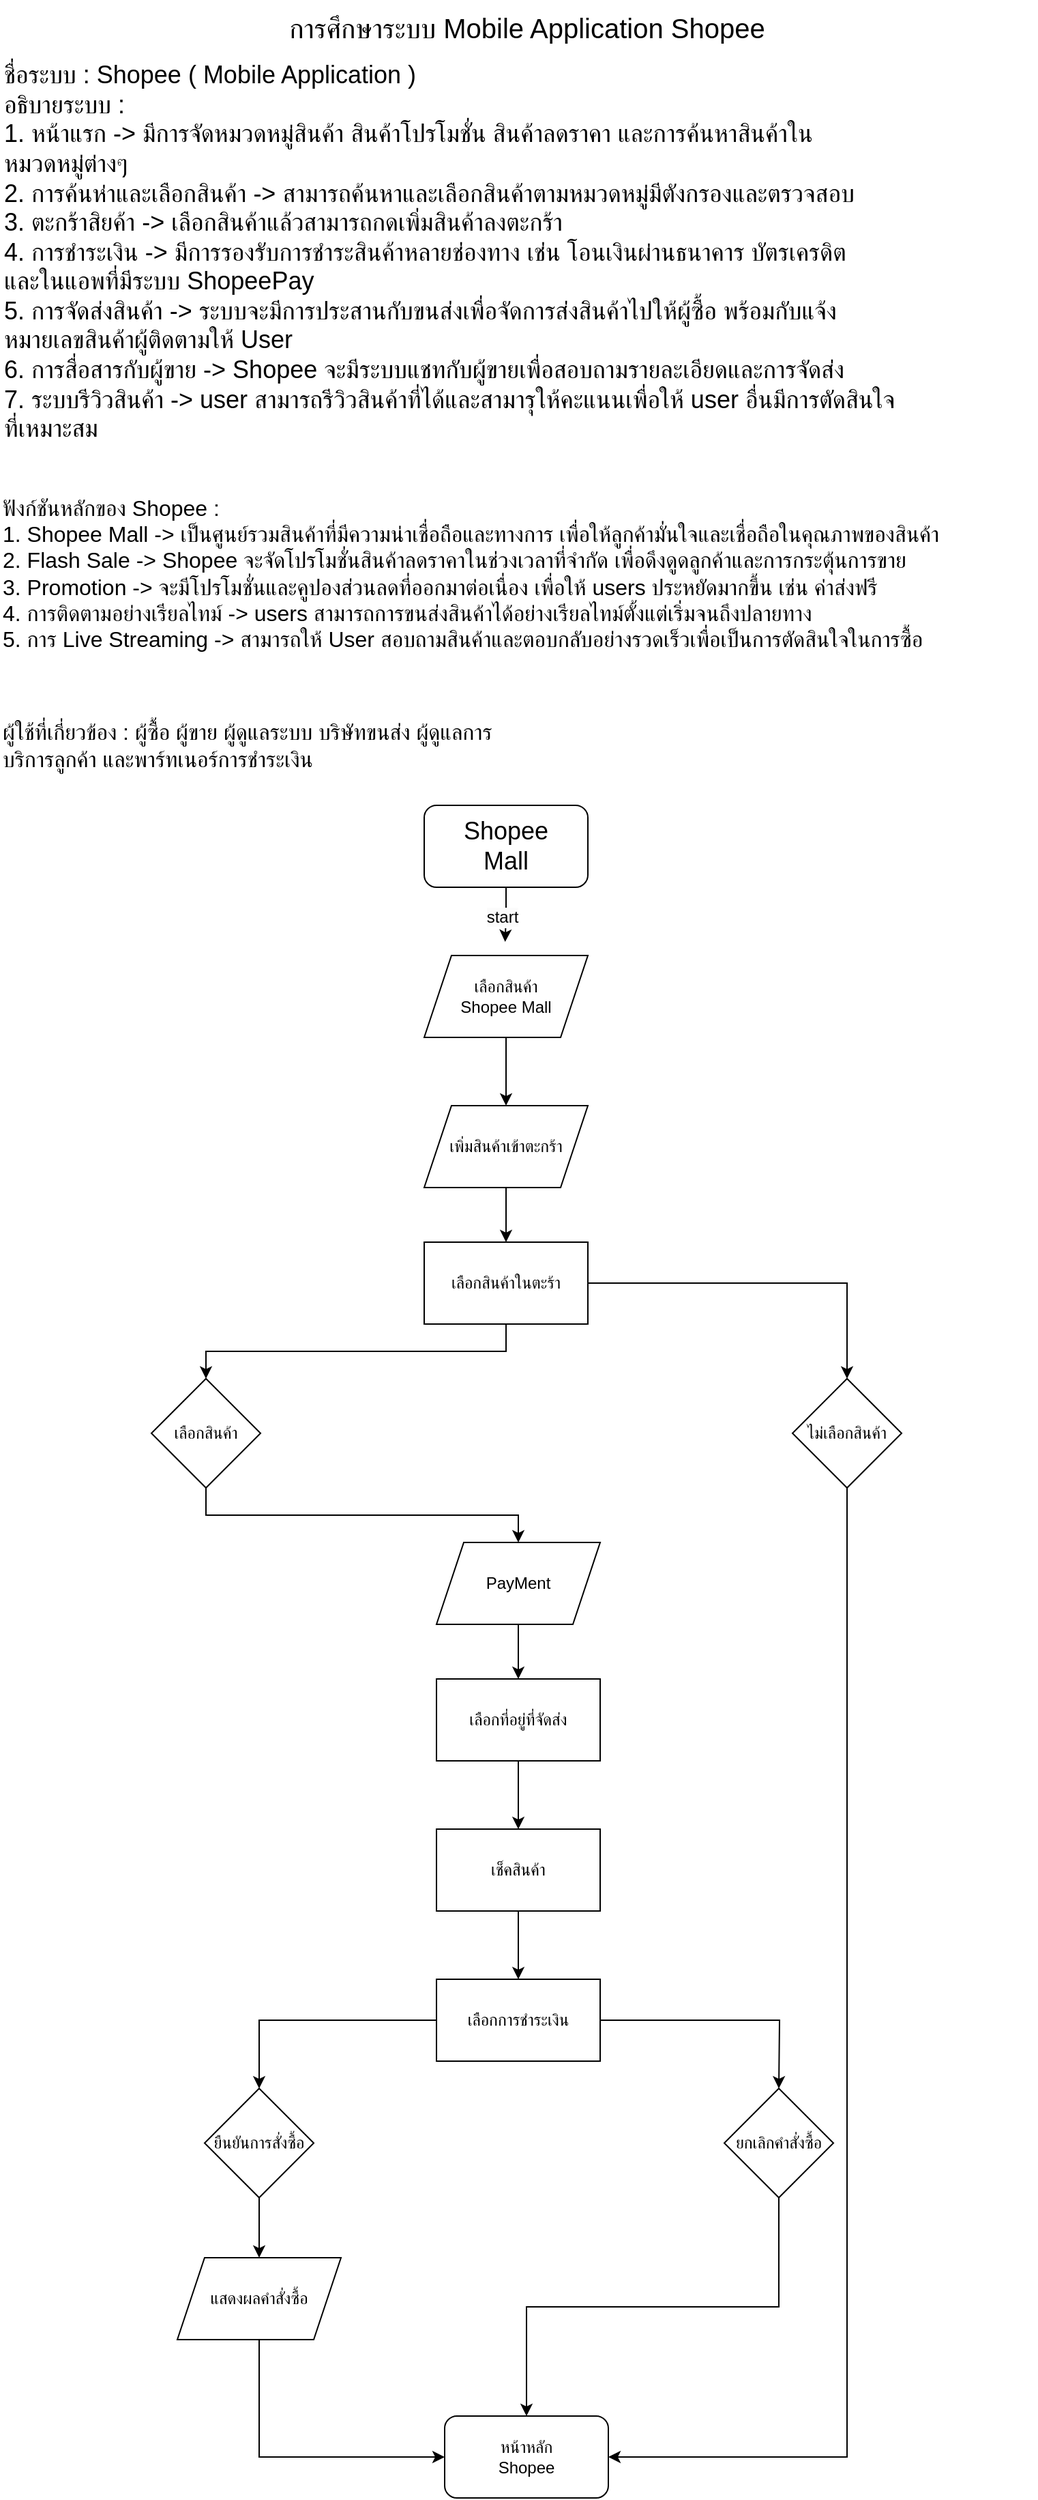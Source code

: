 <mxfile version="24.8.4">
  <diagram id="C5RBs43oDa-KdzZeNtuy" name="Page-1">
    <mxGraphModel dx="4879" dy="2562" grid="1" gridSize="10" guides="1" tooltips="1" connect="1" arrows="1" fold="1" page="1" pageScale="1" pageWidth="827" pageHeight="1169" math="0" shadow="0">
      <root>
        <mxCell id="WIyWlLk6GJQsqaUBKTNV-0" />
        <mxCell id="WIyWlLk6GJQsqaUBKTNV-1" parent="WIyWlLk6GJQsqaUBKTNV-0" />
        <mxCell id="IWsq-w6aN-Cc4aFQA8iG-22" value="การศึกษาระบบ Mobile Application Shopee" style="text;html=1;align=center;verticalAlign=middle;resizable=0;points=[];autosize=1;strokeColor=none;fillColor=none;fontSize=20;" vertex="1" parent="WIyWlLk6GJQsqaUBKTNV-1">
          <mxGeometry x="-1430" y="-1130" width="390" height="40" as="geometry" />
        </mxCell>
        <mxCell id="IWsq-w6aN-Cc4aFQA8iG-23" value="ชื่อระบบ : Shopee ( Mobile Application )&lt;div style=&quot;font-size: 18px;&quot;&gt;อธิบายระบบ :&amp;nbsp;&lt;/div&gt;&lt;div style=&quot;font-size: 18px;&quot;&gt;1. หน้าแรก -&amp;gt; มีการจัดหมวดหมู่สินค้า สินค้าโปรโมชั่น สินค้าลดราคา และการค้นหาสินค้าใน&lt;/div&gt;&lt;div style=&quot;font-size: 18px;&quot;&gt;หมวดหมู่ต่างๆ&lt;/div&gt;&lt;div style=&quot;font-size: 18px;&quot;&gt;2. การค้นห่าและเลือกสินค้า -&amp;gt; สามารถค้นหาและเลือกสินค้าตามหมวดหมู่มีตังกรองและตรวจสอบ&lt;/div&gt;&lt;div style=&quot;font-size: 18px;&quot;&gt;3. ตะกร้าสิยค้า -&amp;gt; เลือกสินค้าแล้วสามารถกดเพิ่มสินค้าลงตะกร้า&lt;/div&gt;&lt;div style=&quot;font-size: 18px;&quot;&gt;4. การชำระเงิน -&amp;gt; มีการรองรับการชำระสินค้าหลายช่องทาง เช่น โอนเงินผ่านธนาคาร บัตรเครดิต&amp;nbsp;&lt;/div&gt;&lt;div style=&quot;font-size: 18px;&quot;&gt;และในแอพที่มีระบบ ShopeePay&lt;/div&gt;&lt;div style=&quot;font-size: 18px;&quot;&gt;5. การจัดส่งสินค้า -&amp;gt; ระบบจะมีการประสานกับขนส่งเพื่อจัดการส่งสินค้าไปให้ผู้ซื้อ พร้อมกับแจ้ง&lt;/div&gt;&lt;div style=&quot;font-size: 18px;&quot;&gt;หมายเลขสินค้าผู้ติดตามให้ User&amp;nbsp;&lt;/div&gt;&lt;div style=&quot;font-size: 18px;&quot;&gt;6. การสื่อสารกับผู้ขาย -&amp;gt; Shopee จะมีระบบแชทกับผู้ขายเพื่อสอบถามรายละเอียดและการจัดส่ง&lt;/div&gt;&lt;div style=&quot;font-size: 18px;&quot;&gt;7. ระบบรีวิวสินค้า -&amp;gt; user สามารถรีวิวสินค้าที่ได้และสามารุให้คะแนนเพื่อให้ user อื่นมีการตัดสินใจ&lt;/div&gt;&lt;div style=&quot;font-size: 18px;&quot;&gt;ที่เหมาะสม&lt;/div&gt;" style="text;html=1;align=left;verticalAlign=middle;resizable=0;points=[];autosize=1;strokeColor=none;fillColor=none;fontSize=18;" vertex="1" parent="WIyWlLk6GJQsqaUBKTNV-1">
          <mxGeometry x="-1620" y="-1090" width="740" height="290" as="geometry" />
        </mxCell>
        <mxCell id="IWsq-w6aN-Cc4aFQA8iG-27" value="&lt;span style=&quot;font-size: 16px;&quot;&gt;ฟังก์ชันหลักของ Shopee :&lt;/span&gt;&lt;div style=&quot;&quot;&gt;&lt;span style=&quot;font-size: 16px;&quot;&gt;1. Shopee Mall -&amp;gt; เป็นศูนย์รวมสินค้าที่มีความน่าเชื่อถือและทางการ เพื่อให้ลูกค้ามั่นใจและเชื่อถือในคุณภาพของสินค้า&lt;/span&gt;&lt;/div&gt;&lt;div style=&quot;&quot;&gt;&lt;span style=&quot;font-size: 16px;&quot;&gt;2. Flash Sale -&amp;gt; Shopee จะจัดโปรโมชั่นสินค้าลดราคาในช่วงเวลาที่จำกัด เพื่อดึงดูดลูกค้าและการกระตุ้นการขาย&lt;/span&gt;&lt;/div&gt;&lt;div style=&quot;&quot;&gt;&lt;span style=&quot;font-size: 16px;&quot;&gt;3. Promotion -&amp;gt; จะมีโปรโมชั่นและคูปองส่วนลดที่ออกมาต่อเนื่อง เพื่อให้ users ประหยัดมากขึ้น เช่น ค่าส่งฟรี&amp;nbsp;&lt;/span&gt;&lt;/div&gt;&lt;div style=&quot;&quot;&gt;&lt;span style=&quot;font-size: 16px;&quot;&gt;4. การติดตามอย่างเรียลไทม์ -&amp;gt; users สามารถการขนส่งสินค้าได้อย่างเรียลไทม์ตั้งแต่เริ่มจนถึงปลายทาง&lt;/span&gt;&lt;/div&gt;&lt;div style=&quot;&quot;&gt;&lt;span style=&quot;font-size: 16px;&quot;&gt;5. การ Live Streaming -&amp;gt; สามารถให้ User สอบถามสินค้าและตอบกลับอย่างรวดเร็วเพื่อเป็นการตัดสินใจในการซื้อ&lt;/span&gt;&lt;/div&gt;" style="text;html=1;align=left;verticalAlign=middle;whiteSpace=wrap;rounded=0;" vertex="1" parent="WIyWlLk6GJQsqaUBKTNV-1">
          <mxGeometry x="-1621" y="-810" width="760" height="200" as="geometry" />
        </mxCell>
        <mxCell id="IWsq-w6aN-Cc4aFQA8iG-28" value="&lt;span style=&quot;font-size: 16px;&quot;&gt;ผู้ใช้ที่เกี่ยวข้อง : ผู้ซื้อ ผู้ขาย ผู้ดูแลระบบ บริษัทขนส่ง ผู้ดูแลการบริการลูกค้า และพาร์ทเนอร์การชำระเงิน&lt;/span&gt;" style="text;html=1;align=left;verticalAlign=middle;whiteSpace=wrap;rounded=0;fontSize=16;" vertex="1" parent="WIyWlLk6GJQsqaUBKTNV-1">
          <mxGeometry x="-1621" y="-599" width="380" height="30" as="geometry" />
        </mxCell>
        <mxCell id="IWsq-w6aN-Cc4aFQA8iG-30" style="edgeStyle=orthogonalEdgeStyle;rounded=0;orthogonalLoop=1;jettySize=auto;html=1;exitX=0.5;exitY=1;exitDx=0;exitDy=0;" edge="1" parent="WIyWlLk6GJQsqaUBKTNV-1" source="IWsq-w6aN-Cc4aFQA8iG-29">
          <mxGeometry relative="1" as="geometry">
            <mxPoint x="-1250.667" y="-440" as="targetPoint" />
          </mxGeometry>
        </mxCell>
        <mxCell id="IWsq-w6aN-Cc4aFQA8iG-44" value="&lt;span style=&quot;font-size: 12px; text-wrap-mode: wrap; background-color: rgb(251, 251, 251);&quot;&gt;start&lt;/span&gt;" style="edgeLabel;html=1;align=center;verticalAlign=middle;resizable=0;points=[];" vertex="1" connectable="0" parent="IWsq-w6aN-Cc4aFQA8iG-30">
          <mxGeometry x="0.024" y="-2" relative="1" as="geometry">
            <mxPoint x="-1" y="1" as="offset" />
          </mxGeometry>
        </mxCell>
        <mxCell id="IWsq-w6aN-Cc4aFQA8iG-29" value="&lt;font style=&quot;font-size: 18px;&quot;&gt;Shopee&lt;/font&gt;&lt;div style=&quot;font-size: 18px;&quot;&gt;&lt;font style=&quot;font-size: 18px;&quot;&gt;Mall&lt;/font&gt;&lt;/div&gt;" style="rounded=1;whiteSpace=wrap;html=1;" vertex="1" parent="WIyWlLk6GJQsqaUBKTNV-1">
          <mxGeometry x="-1310" y="-540" width="120" height="60" as="geometry" />
        </mxCell>
        <mxCell id="IWsq-w6aN-Cc4aFQA8iG-35" style="edgeStyle=orthogonalEdgeStyle;rounded=0;orthogonalLoop=1;jettySize=auto;html=1;exitX=0.5;exitY=1;exitDx=0;exitDy=0;" edge="1" parent="WIyWlLk6GJQsqaUBKTNV-1" source="IWsq-w6aN-Cc4aFQA8iG-34" target="IWsq-w6aN-Cc4aFQA8iG-36">
          <mxGeometry relative="1" as="geometry">
            <mxPoint x="-1250.333" y="-330.0" as="targetPoint" />
          </mxGeometry>
        </mxCell>
        <mxCell id="IWsq-w6aN-Cc4aFQA8iG-34" value="เลือกสินค้า&lt;div&gt;Shopee Mall&lt;/div&gt;" style="shape=parallelogram;perimeter=parallelogramPerimeter;whiteSpace=wrap;html=1;fixedSize=1;" vertex="1" parent="WIyWlLk6GJQsqaUBKTNV-1">
          <mxGeometry x="-1310" y="-430" width="120" height="60" as="geometry" />
        </mxCell>
        <mxCell id="IWsq-w6aN-Cc4aFQA8iG-37" style="edgeStyle=orthogonalEdgeStyle;rounded=0;orthogonalLoop=1;jettySize=auto;html=1;exitX=0.5;exitY=1;exitDx=0;exitDy=0;" edge="1" parent="WIyWlLk6GJQsqaUBKTNV-1" source="IWsq-w6aN-Cc4aFQA8iG-36" target="IWsq-w6aN-Cc4aFQA8iG-38">
          <mxGeometry relative="1" as="geometry">
            <mxPoint x="-1250.333" y="-210.0" as="targetPoint" />
          </mxGeometry>
        </mxCell>
        <mxCell id="IWsq-w6aN-Cc4aFQA8iG-36" value="เพิ่มสินค้าเข้าตะกร้า" style="shape=parallelogram;perimeter=parallelogramPerimeter;whiteSpace=wrap;html=1;fixedSize=1;" vertex="1" parent="WIyWlLk6GJQsqaUBKTNV-1">
          <mxGeometry x="-1310.003" y="-320.0" width="120" height="60" as="geometry" />
        </mxCell>
        <mxCell id="IWsq-w6aN-Cc4aFQA8iG-40" style="edgeStyle=orthogonalEdgeStyle;rounded=0;orthogonalLoop=1;jettySize=auto;html=1;exitX=0.5;exitY=1;exitDx=0;exitDy=0;entryX=0.5;entryY=0;entryDx=0;entryDy=0;" edge="1" parent="WIyWlLk6GJQsqaUBKTNV-1" source="IWsq-w6aN-Cc4aFQA8iG-38" target="IWsq-w6aN-Cc4aFQA8iG-39">
          <mxGeometry relative="1" as="geometry">
            <mxPoint x="-1250.333" y="-110.0" as="targetPoint" />
          </mxGeometry>
        </mxCell>
        <mxCell id="IWsq-w6aN-Cc4aFQA8iG-49" style="edgeStyle=orthogonalEdgeStyle;rounded=0;orthogonalLoop=1;jettySize=auto;html=1;exitX=1;exitY=0.5;exitDx=0;exitDy=0;" edge="1" parent="WIyWlLk6GJQsqaUBKTNV-1" source="IWsq-w6aN-Cc4aFQA8iG-38" target="IWsq-w6aN-Cc4aFQA8iG-50">
          <mxGeometry relative="1" as="geometry">
            <mxPoint x="-1040" y="-120.0" as="targetPoint" />
          </mxGeometry>
        </mxCell>
        <mxCell id="IWsq-w6aN-Cc4aFQA8iG-38" value="เลือกสินค้าในตะร้า" style="rounded=0;whiteSpace=wrap;html=1;" vertex="1" parent="WIyWlLk6GJQsqaUBKTNV-1">
          <mxGeometry x="-1310.003" y="-220.0" width="120" height="60" as="geometry" />
        </mxCell>
        <mxCell id="IWsq-w6aN-Cc4aFQA8iG-47" style="edgeStyle=orthogonalEdgeStyle;rounded=0;orthogonalLoop=1;jettySize=auto;html=1;exitX=0.5;exitY=1;exitDx=0;exitDy=0;" edge="1" parent="WIyWlLk6GJQsqaUBKTNV-1" source="IWsq-w6aN-Cc4aFQA8iG-39" target="IWsq-w6aN-Cc4aFQA8iG-48">
          <mxGeometry relative="1" as="geometry">
            <mxPoint x="-1240" as="targetPoint" />
          </mxGeometry>
        </mxCell>
        <mxCell id="IWsq-w6aN-Cc4aFQA8iG-39" value="เลือกสินค้า" style="rhombus;whiteSpace=wrap;html=1;" vertex="1" parent="WIyWlLk6GJQsqaUBKTNV-1">
          <mxGeometry x="-1510" y="-120" width="80" height="80" as="geometry" />
        </mxCell>
        <mxCell id="IWsq-w6aN-Cc4aFQA8iG-52" style="edgeStyle=orthogonalEdgeStyle;rounded=0;orthogonalLoop=1;jettySize=auto;html=1;exitX=0.5;exitY=1;exitDx=0;exitDy=0;entryX=0.5;entryY=0;entryDx=0;entryDy=0;" edge="1" parent="WIyWlLk6GJQsqaUBKTNV-1" source="IWsq-w6aN-Cc4aFQA8iG-48" target="IWsq-w6aN-Cc4aFQA8iG-51">
          <mxGeometry relative="1" as="geometry" />
        </mxCell>
        <mxCell id="IWsq-w6aN-Cc4aFQA8iG-48" value="PayMent" style="shape=parallelogram;perimeter=parallelogramPerimeter;whiteSpace=wrap;html=1;fixedSize=1;" vertex="1" parent="WIyWlLk6GJQsqaUBKTNV-1">
          <mxGeometry x="-1301" width="120" height="60" as="geometry" />
        </mxCell>
        <mxCell id="IWsq-w6aN-Cc4aFQA8iG-68" style="edgeStyle=orthogonalEdgeStyle;rounded=0;orthogonalLoop=1;jettySize=auto;html=1;exitX=0.5;exitY=1;exitDx=0;exitDy=0;entryX=1;entryY=0.5;entryDx=0;entryDy=0;" edge="1" parent="WIyWlLk6GJQsqaUBKTNV-1" source="IWsq-w6aN-Cc4aFQA8iG-50" target="IWsq-w6aN-Cc4aFQA8iG-65">
          <mxGeometry relative="1" as="geometry">
            <Array as="points">
              <mxPoint x="-1000" y="-40" />
              <mxPoint x="-1000" y="670" />
            </Array>
          </mxGeometry>
        </mxCell>
        <mxCell id="IWsq-w6aN-Cc4aFQA8iG-50" value="ไม่เลือกสินค้า" style="rhombus;whiteSpace=wrap;html=1;" vertex="1" parent="WIyWlLk6GJQsqaUBKTNV-1">
          <mxGeometry x="-1040" y="-120.0" width="80" height="80" as="geometry" />
        </mxCell>
        <mxCell id="IWsq-w6aN-Cc4aFQA8iG-54" value="" style="edgeStyle=orthogonalEdgeStyle;rounded=0;orthogonalLoop=1;jettySize=auto;html=1;" edge="1" parent="WIyWlLk6GJQsqaUBKTNV-1" source="IWsq-w6aN-Cc4aFQA8iG-51" target="IWsq-w6aN-Cc4aFQA8iG-53">
          <mxGeometry relative="1" as="geometry" />
        </mxCell>
        <mxCell id="IWsq-w6aN-Cc4aFQA8iG-51" value="เลือกที่อยู่ที่จัดส่ง" style="rounded=0;whiteSpace=wrap;html=1;" vertex="1" parent="WIyWlLk6GJQsqaUBKTNV-1">
          <mxGeometry x="-1301" y="100" width="120" height="60" as="geometry" />
        </mxCell>
        <mxCell id="IWsq-w6aN-Cc4aFQA8iG-56" value="" style="edgeStyle=orthogonalEdgeStyle;rounded=0;orthogonalLoop=1;jettySize=auto;html=1;" edge="1" parent="WIyWlLk6GJQsqaUBKTNV-1" source="IWsq-w6aN-Cc4aFQA8iG-53" target="IWsq-w6aN-Cc4aFQA8iG-55">
          <mxGeometry relative="1" as="geometry" />
        </mxCell>
        <mxCell id="IWsq-w6aN-Cc4aFQA8iG-53" value="เช็คสินค้า" style="whiteSpace=wrap;html=1;rounded=0;" vertex="1" parent="WIyWlLk6GJQsqaUBKTNV-1">
          <mxGeometry x="-1301" y="210" width="120" height="60" as="geometry" />
        </mxCell>
        <mxCell id="IWsq-w6aN-Cc4aFQA8iG-57" style="edgeStyle=orthogonalEdgeStyle;rounded=0;orthogonalLoop=1;jettySize=auto;html=1;exitX=0;exitY=0.5;exitDx=0;exitDy=0;" edge="1" parent="WIyWlLk6GJQsqaUBKTNV-1" source="IWsq-w6aN-Cc4aFQA8iG-55" target="IWsq-w6aN-Cc4aFQA8iG-58">
          <mxGeometry relative="1" as="geometry">
            <mxPoint x="-1440" y="400" as="targetPoint" />
          </mxGeometry>
        </mxCell>
        <mxCell id="IWsq-w6aN-Cc4aFQA8iG-59" style="edgeStyle=orthogonalEdgeStyle;rounded=0;orthogonalLoop=1;jettySize=auto;html=1;exitX=1;exitY=0.5;exitDx=0;exitDy=0;" edge="1" parent="WIyWlLk6GJQsqaUBKTNV-1" source="IWsq-w6aN-Cc4aFQA8iG-55">
          <mxGeometry relative="1" as="geometry">
            <mxPoint x="-1050" y="400" as="targetPoint" />
          </mxGeometry>
        </mxCell>
        <mxCell id="IWsq-w6aN-Cc4aFQA8iG-55" value="เลือกการชำระเงิน" style="whiteSpace=wrap;html=1;rounded=0;" vertex="1" parent="WIyWlLk6GJQsqaUBKTNV-1">
          <mxGeometry x="-1301" y="320" width="120" height="60" as="geometry" />
        </mxCell>
        <mxCell id="IWsq-w6aN-Cc4aFQA8iG-61" style="edgeStyle=orthogonalEdgeStyle;rounded=0;orthogonalLoop=1;jettySize=auto;html=1;exitX=0.5;exitY=1;exitDx=0;exitDy=0;" edge="1" parent="WIyWlLk6GJQsqaUBKTNV-1" source="IWsq-w6aN-Cc4aFQA8iG-58" target="IWsq-w6aN-Cc4aFQA8iG-62">
          <mxGeometry relative="1" as="geometry">
            <mxPoint x="-1431.25" y="520" as="targetPoint" />
          </mxGeometry>
        </mxCell>
        <mxCell id="IWsq-w6aN-Cc4aFQA8iG-58" value="ยืนยันการสั่งซื้อ" style="rhombus;whiteSpace=wrap;html=1;" vertex="1" parent="WIyWlLk6GJQsqaUBKTNV-1">
          <mxGeometry x="-1471" y="400" width="80" height="80" as="geometry" />
        </mxCell>
        <mxCell id="IWsq-w6aN-Cc4aFQA8iG-66" style="edgeStyle=orthogonalEdgeStyle;rounded=0;orthogonalLoop=1;jettySize=auto;html=1;exitX=0.5;exitY=1;exitDx=0;exitDy=0;entryX=0.5;entryY=0;entryDx=0;entryDy=0;" edge="1" parent="WIyWlLk6GJQsqaUBKTNV-1" source="IWsq-w6aN-Cc4aFQA8iG-60" target="IWsq-w6aN-Cc4aFQA8iG-65">
          <mxGeometry relative="1" as="geometry" />
        </mxCell>
        <mxCell id="IWsq-w6aN-Cc4aFQA8iG-60" value="ยกเลิกคำสั่งซื้อ" style="rhombus;whiteSpace=wrap;html=1;" vertex="1" parent="WIyWlLk6GJQsqaUBKTNV-1">
          <mxGeometry x="-1090" y="400" width="80" height="80" as="geometry" />
        </mxCell>
        <mxCell id="IWsq-w6aN-Cc4aFQA8iG-67" style="edgeStyle=orthogonalEdgeStyle;rounded=0;orthogonalLoop=1;jettySize=auto;html=1;exitX=0.5;exitY=1;exitDx=0;exitDy=0;entryX=0;entryY=0.5;entryDx=0;entryDy=0;" edge="1" parent="WIyWlLk6GJQsqaUBKTNV-1" source="IWsq-w6aN-Cc4aFQA8iG-62" target="IWsq-w6aN-Cc4aFQA8iG-65">
          <mxGeometry relative="1" as="geometry" />
        </mxCell>
        <mxCell id="IWsq-w6aN-Cc4aFQA8iG-62" value="แสดงผลคำสั่งซื้อ" style="shape=parallelogram;perimeter=parallelogramPerimeter;whiteSpace=wrap;html=1;fixedSize=1;" vertex="1" parent="WIyWlLk6GJQsqaUBKTNV-1">
          <mxGeometry x="-1491" y="524" width="120" height="60" as="geometry" />
        </mxCell>
        <mxCell id="IWsq-w6aN-Cc4aFQA8iG-65" value="หน้าหลัก&lt;div&gt;Shopee&lt;/div&gt;" style="rounded=1;whiteSpace=wrap;html=1;" vertex="1" parent="WIyWlLk6GJQsqaUBKTNV-1">
          <mxGeometry x="-1295" y="640" width="120" height="60" as="geometry" />
        </mxCell>
      </root>
    </mxGraphModel>
  </diagram>
</mxfile>
